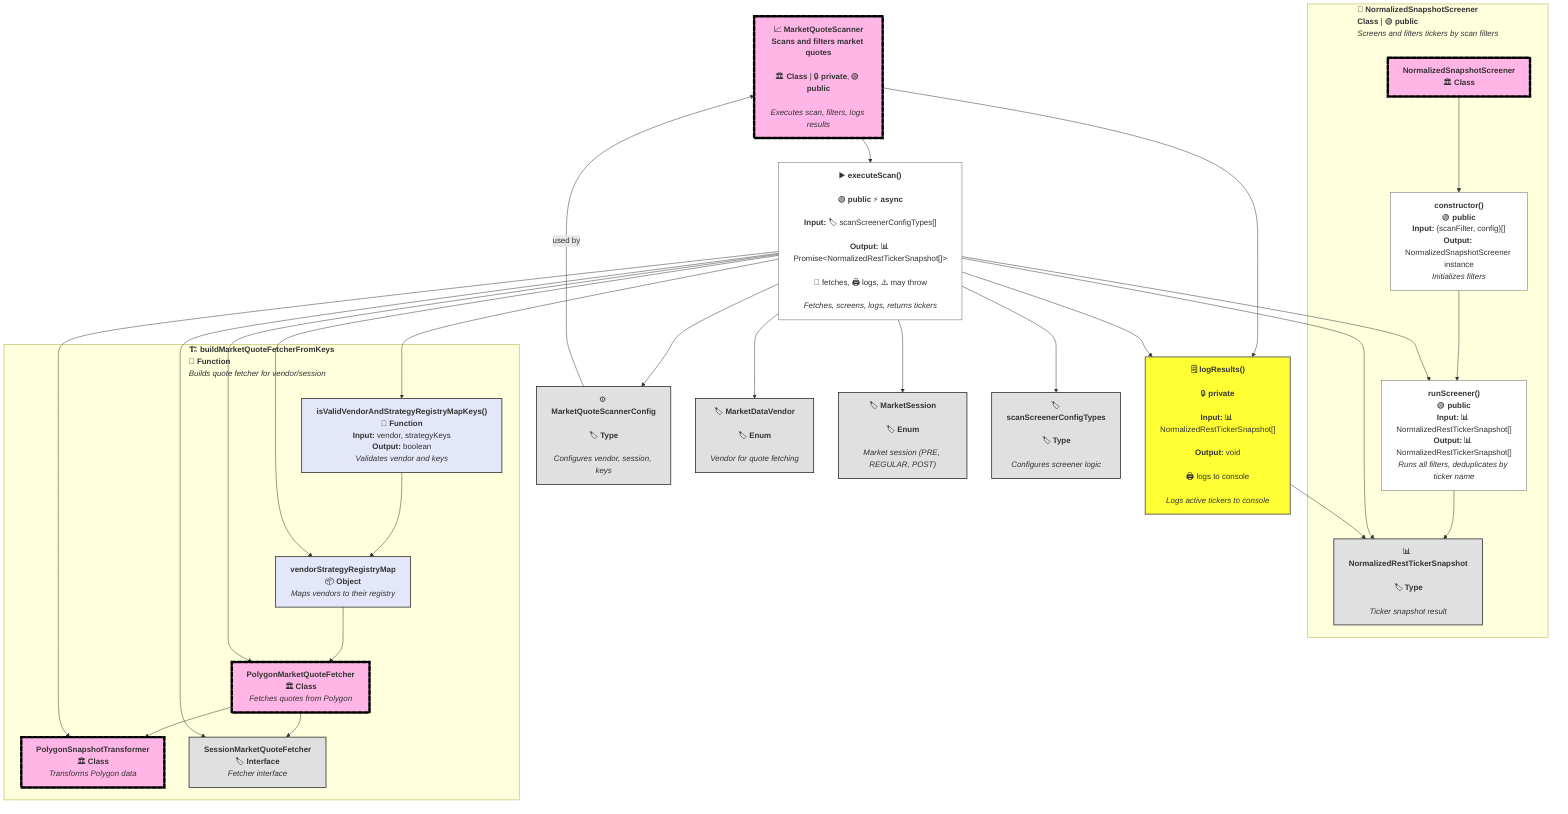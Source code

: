 %% MarketQuoteScanner Dependency Flow Graph 
%% (class nodes: very bold, dashed black outlines, pink fill; types/enums: grey; clean subgraphs: NormalizedSnapshotScreener, buildMarketQuoteFetcherFromKeys, bold headers, private methods bright yellow)

graph TD
  %% Main class
  MarketQuoteScanner["📈 <b>MarketQuoteScanner</b><br/><b>Scans and filters market quotes</b>
  <br/>🏛️ <b>Class</b> | 🔒 <b>private</b>, 🟢 <b>public</b>
  <br/><i>Executes scan, filters, logs results</i>
  "]:::classnode

  %% Dependencies
  MarketQuoteScannerConfig["⚙️ <b>MarketQuoteScannerConfig</b>
  <br/>🏷️ <b>Type</b>
  <br/><i>Configures vendor, session, keys</i>
  "]:::typenode

  MarketDataVendor["🏷️ <b>MarketDataVendor</b>
  <br/>🏷️ <b>Enum</b>
  <br/><i>Vendor for quote fetching</i>
  "]:::typenode

  MarketSession["🏷️ <b>MarketSession</b>
  <br/>🏷️ <b>Enum</b>
  <br/><i>Market session (PRE, REGULAR, POST)</i>
  "]:::typenode

  scanScreenerConfigTypes["🏷️ <b>scanScreenerConfigTypes</b>
  <br/>🏷️ <b>Type</b>
  <br/><i>Configures screener logic</i>
  "]:::typenode

  NormalizedRestTickerSnapshot["📊 <b>NormalizedRestTickerSnapshot</b>
  <br/>🏷️ <b>Type</b>
  <br/><i>Ticker snapshot result</i>
  "]:::typenode

  %% Methods
  logResults["🗒️ <b>logResults()</b>
  <br/>🔒 <b>private</b>
  <br/><b>Input:</b> 📊 NormalizedRestTickerSnapshot[]
  <br/><b>Output:</b> void
  <br/>🖨️ logs to console
  <br/><i>Logs active tickers to console</i>
  "]:::privatemethod

  executeScan["▶️ <b>executeScan()</b>
  <br/>🟢 <b>public</b> ⚡ <b>async</b>
  <br/><b>Input:</b> 🏷️ scanScreenerConfigTypes[]
  <br/><b>Output:</b> 📊 Promise&lt;NormalizedRestTickerSnapshot[]&gt;
  <br/>💾 fetches, 🖨️ logs, ⚠️ may throw
  <br/><i>Fetches, screens, logs, returns tickers</i>
  "]:::method

  %% NormalizedSnapshotScreener subgraph
  subgraph "🔎 <b>NormalizedSnapshotScreener</b> <br/> <b>Class</b> | 🟢 <b>public</b><br/><i>Screens and filters tickers by scan filters</i>"
    SS_Ctor["<b>constructor()</b><br/>🟢 <b>public</b><br/><b>Input:</b> {scanFilter, config}[]<br/><b>Output:</b> NormalizedSnapshotScreener instance<br/><i>Initializes filters</i>"]:::method
    SS_Class["<b>NormalizedSnapshotScreener</b><br/>🏛️ <b>Class</b>"]:::classnode
    SS_runScreener["<b>runScreener()</b><br/>🟢 <b>public</b><br/><b>Input:</b> 📊 NormalizedRestTickerSnapshot[]<br/><b>Output:</b> 📊 NormalizedRestTickerSnapshot[]<br/><i>Runs all filters, deduplicates by ticker name</i>"]:::method
    SS_Class --> SS_Ctor
    SS_Ctor --> SS_runScreener
    SS_runScreener --> NormalizedRestTickerSnapshot
  end

  %% buildMarketQuoteFetcherFromKeys subgraph (clear, logical edges)
  subgraph "🏗️ <b>buildMarketQuoteFetcherFromKeys</b><br/>🧩 <b>Function</b><br/><i>Builds quote fetcher for vendor/session</i>"
    BQ_isValid["<b>isValidVendorAndStrategyRegistryMapKeys()</b><br/>🧩 <b>Function</b><br/><b>Input:</b> vendor, strategyKeys<br/><b>Output:</b> boolean<br/><i>Validates vendor and keys</i>"]:::util
    BQ_vendorMap["<b>vendorStrategyRegistryMap</b><br/>📦 <b>Object</b><br/><i>Maps vendors to their registry</i>"]:::util
    BQ_POLYGON["<b>PolygonMarketQuoteFetcher</b><br/>🏛️ <b>Class</b><br/><i>Fetches quotes from Polygon</i>"]:::classnode
    BQ_POLYGON_transform["<b>PolygonSnapshotTransformer</b><br/>🏛️ <b>Class</b><br/><i>Transforms Polygon data</i>"]:::classnode
    BQ_Interface["<b>SessionMarketQuoteFetcher</b><br/>🏷️ <b>Interface</b><br/><i>Fetcher interface</i>"]:::typenode

    BQ_isValid --> BQ_vendorMap
    BQ_vendorMap --> BQ_POLYGON
    BQ_POLYGON --> BQ_POLYGON_transform
    BQ_POLYGON --> BQ_Interface
  end

  %% Constructor
  MarketQuoteScannerConfig -->|used by| MarketQuoteScanner

  %% Flow
  MarketQuoteScanner --> executeScan
  MarketQuoteScanner --> logResults

  executeScan --> MarketQuoteScannerConfig
  executeScan --> MarketDataVendor
  executeScan --> MarketSession
  executeScan --> scanScreenerConfigTypes
  executeScan --> NormalizedRestTickerSnapshot
  executeScan --> logResults
  executeScan --> SS_runScreener
  executeScan --> BQ_isValid
  executeScan --> BQ_vendorMap
  executeScan --> BQ_POLYGON
  executeScan --> BQ_POLYGON_transform
  executeScan --> BQ_Interface

  logResults --> NormalizedRestTickerSnapshot

  %% Styles
  classDef classnode stroke:#000,stroke-width:5px,stroke-dasharray: 8 4,stroke-linecap:round,fill:#ffb6e6;
  classDef typenode fill:#e0e0e0,stroke:#222,stroke-width:1.5px;
  classDef service fill:#f9f,stroke:#222,stroke-width:2px;
  classDef util fill:#e3e7f9,stroke:#222,stroke-width:1.5px;
  classDef method fill:#fff,stroke:#666,stroke-width:1px;
  classDef privatemethod fill:#ffff33,stroke:#666,stroke-width:2px;
